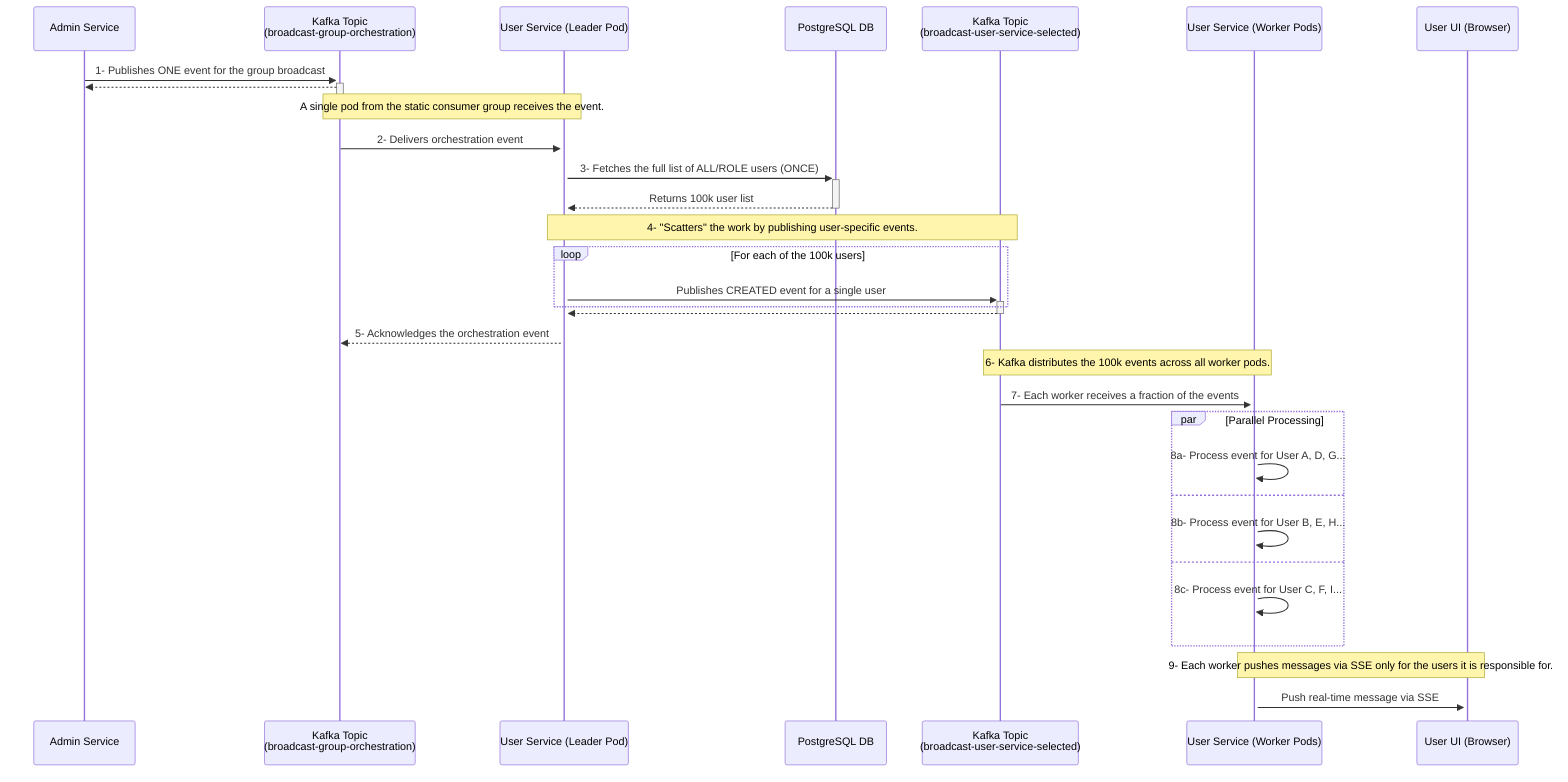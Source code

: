 sequenceDiagram
    participant AdminSvc as Admin Service
    participant OrchestrationTopic as Kafka Topic <br/> (broadcast-group-orchestration)
    participant LeaderConsumer as User Service (Leader Pod)
    participant DB as PostgreSQL DB
    participant DeliveryTopic as Kafka Topic <br/> (broadcast-user-service-selected)
    participant WorkerConsumers as User Service (Worker Pods)
    participant UserUI as User UI (Browser)

    AdminSvc->>+OrchestrationTopic: 1- Publishes ONE event for the group broadcast
    OrchestrationTopic-->>-AdminSvc: 

    Note over OrchestrationTopic, LeaderConsumer: A single pod from the static consumer group receives the event.
    OrchestrationTopic->>+LeaderConsumer: 2- Delivers orchestration event

    LeaderConsumer->>+DB: 3- Fetches the full list of ALL/ROLE users (ONCE)
    DB-->>-LeaderConsumer: Returns 100k user list

    Note over LeaderConsumer, DeliveryTopic: 4- "Scatters" the work by publishing user-specific events.
    loop For each of the 100k users
        LeaderConsumer->>+DeliveryTopic: Publishes CREATED event for a single user
    end
    DeliveryTopic-->>-LeaderConsumer: 
    LeaderConsumer-->>OrchestrationTopic: 5- Acknowledges the orchestration event

    Note over DeliveryTopic, WorkerConsumers: 6- Kafka distributes the 100k events across all worker pods.
    DeliveryTopic->>+WorkerConsumers: 7- Each worker receives a fraction of the events
    
    par Parallel Processing
        WorkerConsumers->>WorkerConsumers: 8a- Process event for User A, D, G...
    and
        WorkerConsumers->>WorkerConsumers: 8b- Process event for User B, E, H...
    and
        WorkerConsumers->>WorkerConsumers: 8c- Process event for User C, F, I...
    end

    Note over WorkerConsumers, UserUI: 9- Each worker pushes messages via SSE only for the users it is responsible for.
    WorkerConsumers->>+UserUI: Push real-time message via SSE